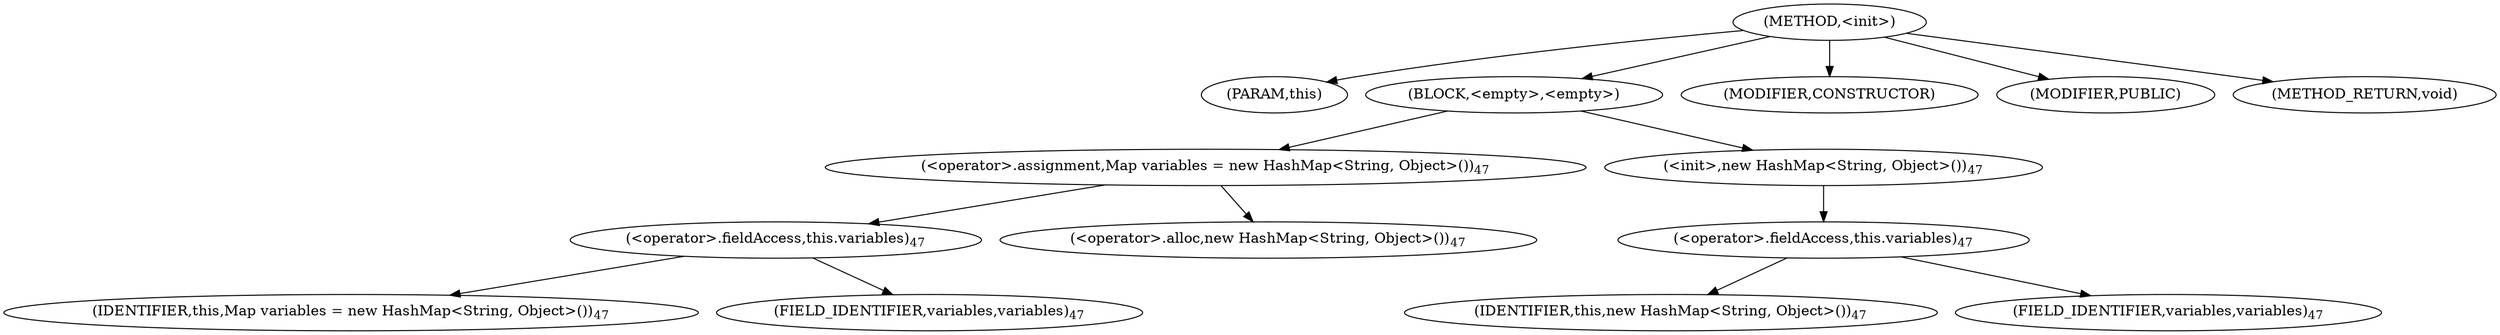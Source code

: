 digraph "&lt;init&gt;" {  
"256" [label = <(METHOD,&lt;init&gt;)> ]
"257" [label = <(PARAM,this)> ]
"258" [label = <(BLOCK,&lt;empty&gt;,&lt;empty&gt;)> ]
"259" [label = <(&lt;operator&gt;.assignment,Map variables = new HashMap&lt;String, Object&gt;())<SUB>47</SUB>> ]
"260" [label = <(&lt;operator&gt;.fieldAccess,this.variables)<SUB>47</SUB>> ]
"261" [label = <(IDENTIFIER,this,Map variables = new HashMap&lt;String, Object&gt;())<SUB>47</SUB>> ]
"262" [label = <(FIELD_IDENTIFIER,variables,variables)<SUB>47</SUB>> ]
"263" [label = <(&lt;operator&gt;.alloc,new HashMap&lt;String, Object&gt;())<SUB>47</SUB>> ]
"264" [label = <(&lt;init&gt;,new HashMap&lt;String, Object&gt;())<SUB>47</SUB>> ]
"265" [label = <(&lt;operator&gt;.fieldAccess,this.variables)<SUB>47</SUB>> ]
"266" [label = <(IDENTIFIER,this,new HashMap&lt;String, Object&gt;())<SUB>47</SUB>> ]
"267" [label = <(FIELD_IDENTIFIER,variables,variables)<SUB>47</SUB>> ]
"268" [label = <(MODIFIER,CONSTRUCTOR)> ]
"269" [label = <(MODIFIER,PUBLIC)> ]
"270" [label = <(METHOD_RETURN,void)> ]
  "256" -> "257" 
  "256" -> "258" 
  "256" -> "268" 
  "256" -> "269" 
  "256" -> "270" 
  "258" -> "259" 
  "258" -> "264" 
  "259" -> "260" 
  "259" -> "263" 
  "260" -> "261" 
  "260" -> "262" 
  "264" -> "265" 
  "265" -> "266" 
  "265" -> "267" 
}
